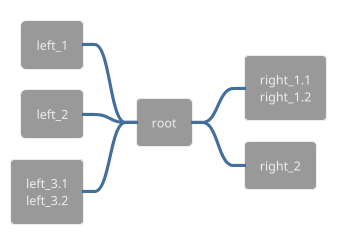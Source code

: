 ' Do not edit
' Theme Gallery
' autogenerated by script
'
@startmindmap
!theme spacelab-white
+ root
**:right_1.1
right_1.2;
++ right_2

left side

-- left_1
-- left_2
**:left_3.1
left_3.2;
@endmindmap

